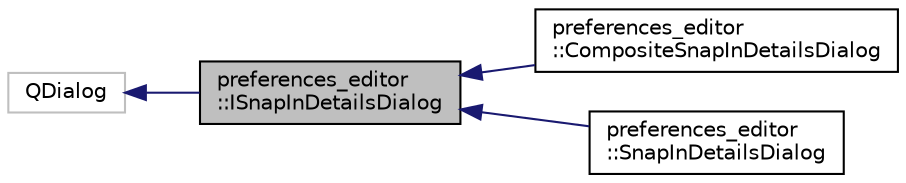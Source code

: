 digraph "preferences_editor::ISnapInDetailsDialog"
{
 // LATEX_PDF_SIZE
  edge [fontname="Helvetica",fontsize="10",labelfontname="Helvetica",labelfontsize="10"];
  node [fontname="Helvetica",fontsize="10",shape=record];
  rankdir="LR";
  Node1 [label="preferences_editor\l::ISnapInDetailsDialog",height=0.2,width=0.4,color="black", fillcolor="grey75", style="filled", fontcolor="black",tooltip="Common interface for a details dialog."];
  Node2 -> Node1 [dir="back",color="midnightblue",fontsize="10",style="solid",fontname="Helvetica"];
  Node2 [label="QDialog",height=0.2,width=0.4,color="grey75", fillcolor="white", style="filled",tooltip=" "];
  Node1 -> Node3 [dir="back",color="midnightblue",fontsize="10",style="solid",fontname="Helvetica"];
  Node3 [label="preferences_editor\l::CompositeSnapInDetailsDialog",height=0.2,width=0.4,color="black", fillcolor="white", style="filled",URL="$classpreferences__editor_1_1_composite_snap_in_details_dialog.html",tooltip="Shows properties and dependencies of composite snap-in."];
  Node1 -> Node4 [dir="back",color="midnightblue",fontsize="10",style="solid",fontname="Helvetica"];
  Node4 [label="preferences_editor\l::SnapInDetailsDialog",height=0.2,width=0.4,color="black", fillcolor="white", style="filled",URL="$classpreferences__editor_1_1_snap_in_details_dialog.html",tooltip="class SnapInDetailsDialog Shows properties of a snap-in. Provides information on snap-in name,..."];
}
